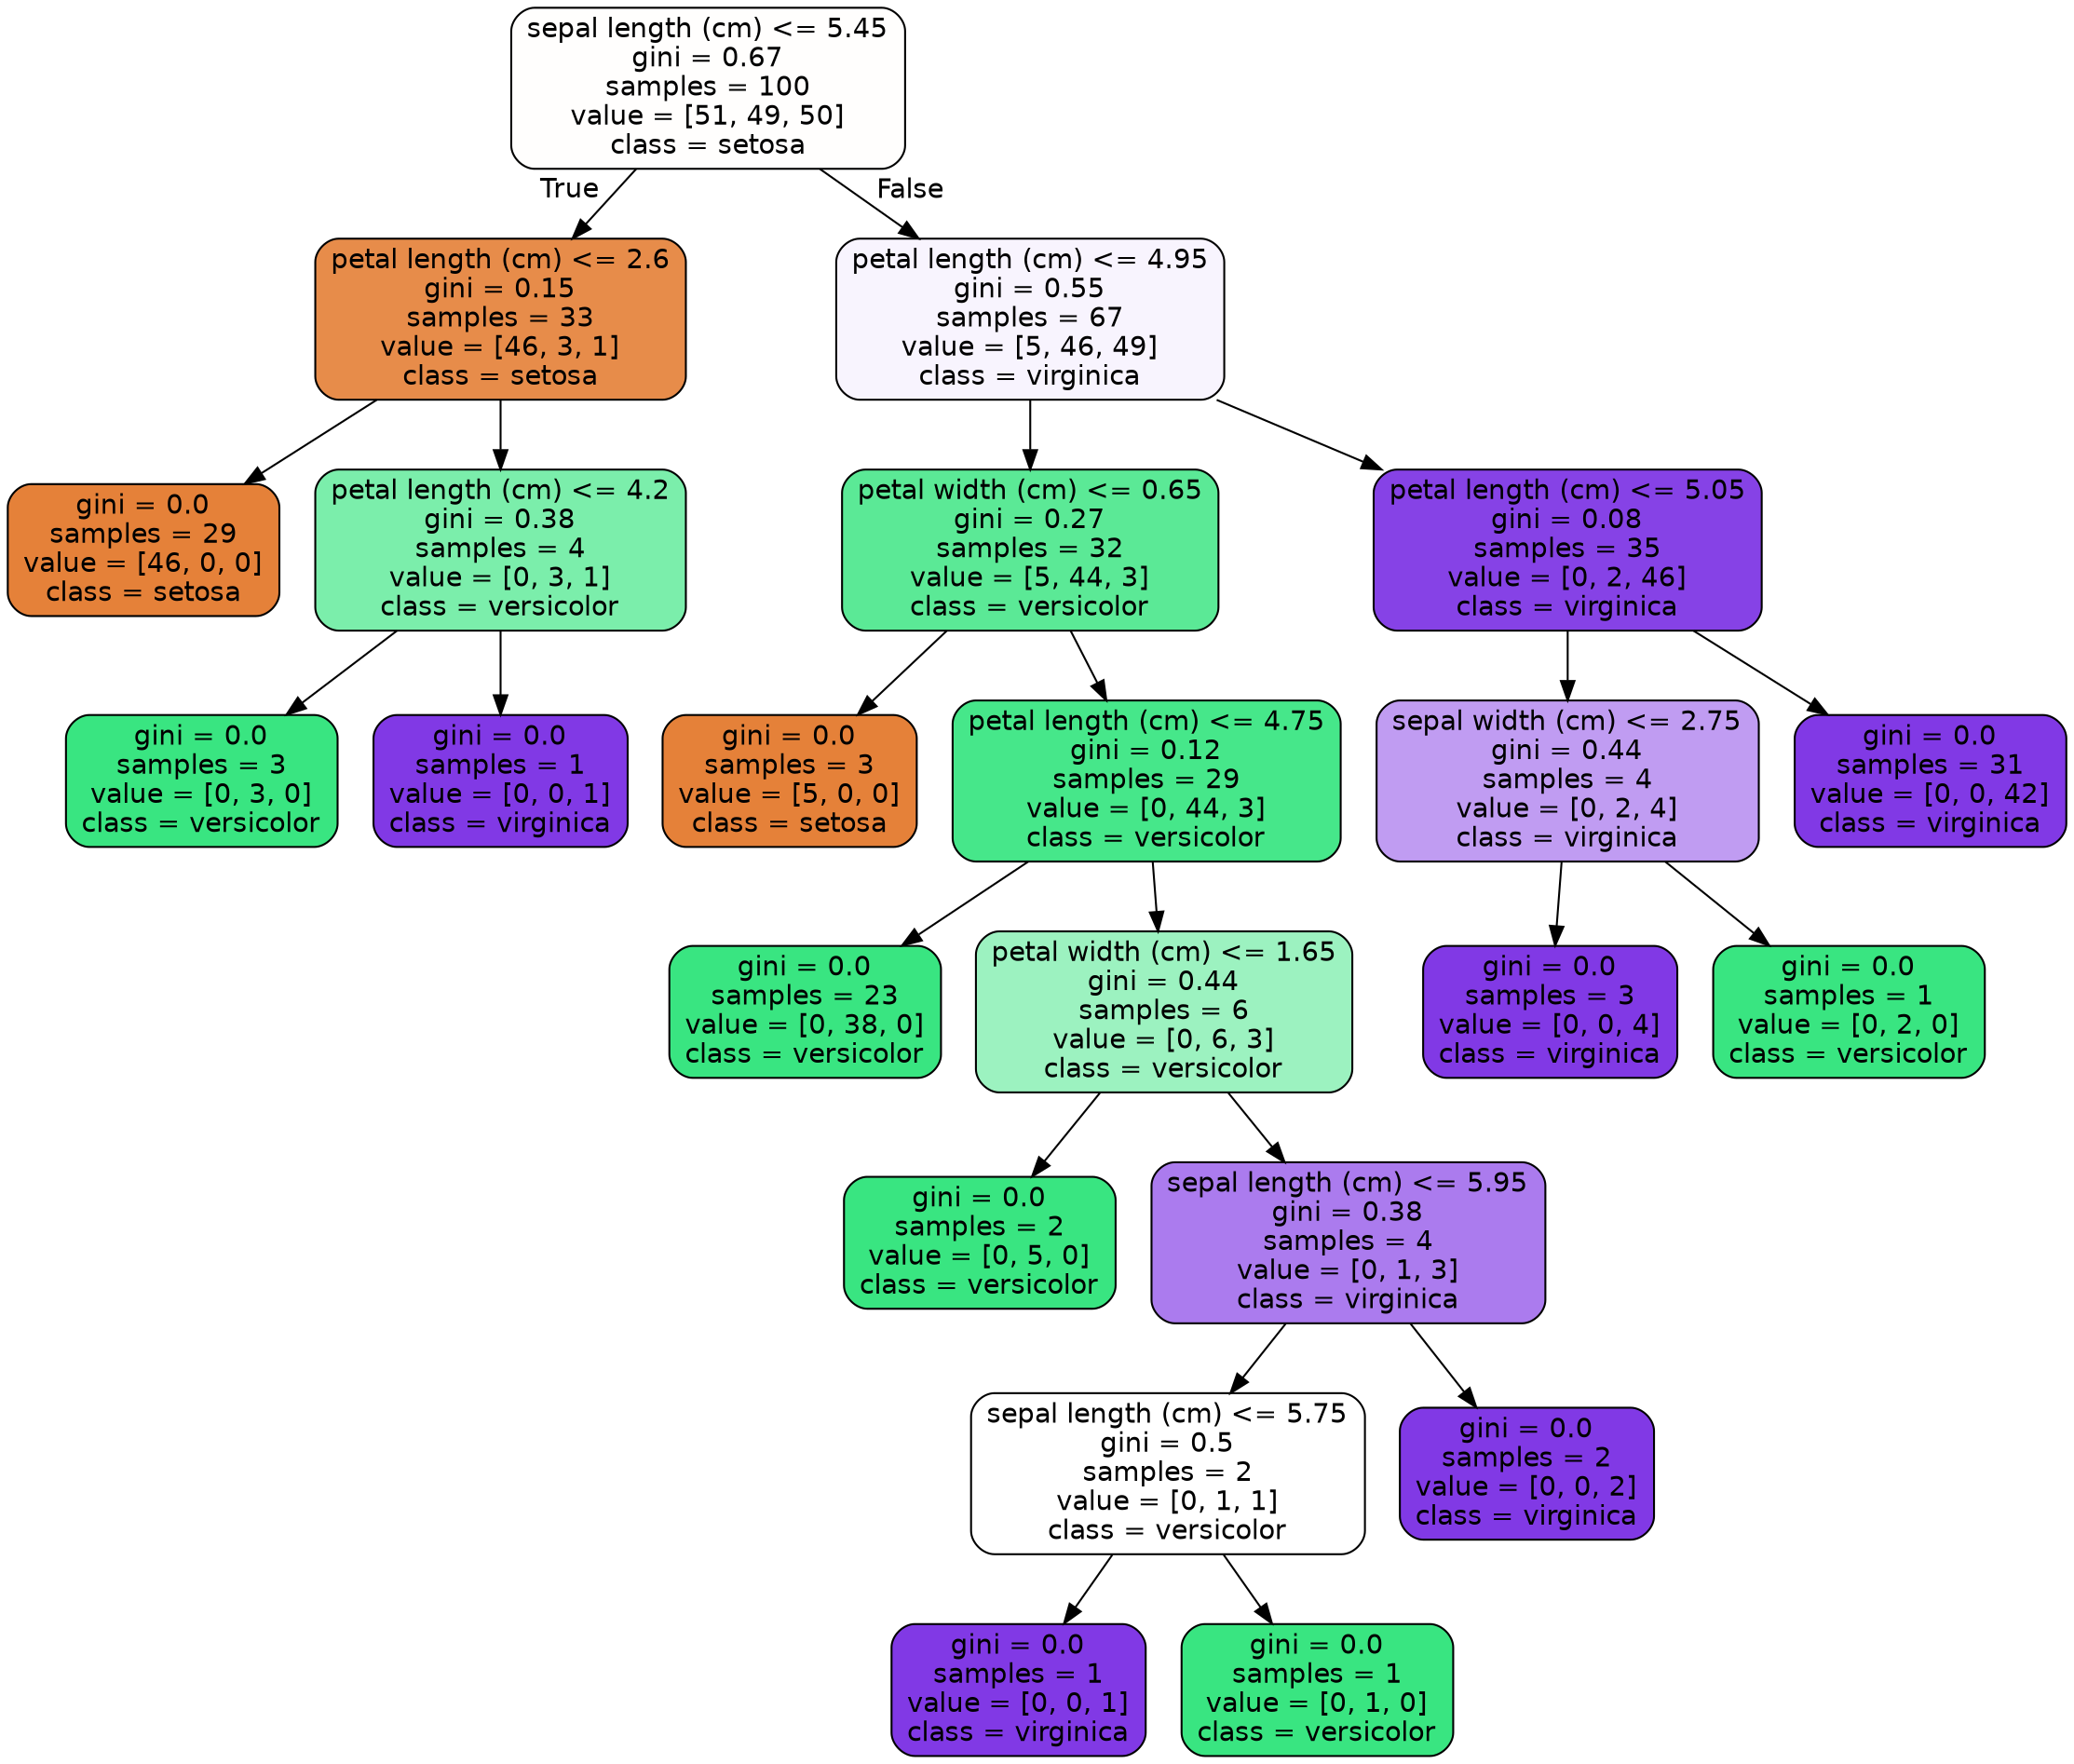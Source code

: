 digraph Tree {
node [shape=box, style="filled, rounded", color="black", fontname=helvetica] ;
edge [fontname=helvetica] ;
0 [label="sepal length (cm) <= 5.45\ngini = 0.67\nsamples = 100\nvalue = [51, 49, 50]\nclass = setosa", fillcolor="#fffefd"] ;
1 [label="petal length (cm) <= 2.6\ngini = 0.15\nsamples = 33\nvalue = [46, 3, 1]\nclass = setosa", fillcolor="#e78c4a"] ;
0 -> 1 [labeldistance=2.5, labelangle=45, headlabel="True"] ;
2 [label="gini = 0.0\nsamples = 29\nvalue = [46, 0, 0]\nclass = setosa", fillcolor="#e58139"] ;
1 -> 2 ;
3 [label="petal length (cm) <= 4.2\ngini = 0.38\nsamples = 4\nvalue = [0, 3, 1]\nclass = versicolor", fillcolor="#7beeab"] ;
1 -> 3 ;
4 [label="gini = 0.0\nsamples = 3\nvalue = [0, 3, 0]\nclass = versicolor", fillcolor="#39e581"] ;
3 -> 4 ;
5 [label="gini = 0.0\nsamples = 1\nvalue = [0, 0, 1]\nclass = virginica", fillcolor="#8139e5"] ;
3 -> 5 ;
6 [label="petal length (cm) <= 4.95\ngini = 0.55\nsamples = 67\nvalue = [5, 46, 49]\nclass = virginica", fillcolor="#f8f4fe"] ;
0 -> 6 [labeldistance=2.5, labelangle=-45, headlabel="False"] ;
7 [label="petal width (cm) <= 0.65\ngini = 0.27\nsamples = 32\nvalue = [5, 44, 3]\nclass = versicolor", fillcolor="#5be996"] ;
6 -> 7 ;
8 [label="gini = 0.0\nsamples = 3\nvalue = [5, 0, 0]\nclass = setosa", fillcolor="#e58139"] ;
7 -> 8 ;
9 [label="petal length (cm) <= 4.75\ngini = 0.12\nsamples = 29\nvalue = [0, 44, 3]\nclass = versicolor", fillcolor="#46e78a"] ;
7 -> 9 ;
10 [label="gini = 0.0\nsamples = 23\nvalue = [0, 38, 0]\nclass = versicolor", fillcolor="#39e581"] ;
9 -> 10 ;
11 [label="petal width (cm) <= 1.65\ngini = 0.44\nsamples = 6\nvalue = [0, 6, 3]\nclass = versicolor", fillcolor="#9cf2c0"] ;
9 -> 11 ;
12 [label="gini = 0.0\nsamples = 2\nvalue = [0, 5, 0]\nclass = versicolor", fillcolor="#39e581"] ;
11 -> 12 ;
13 [label="sepal length (cm) <= 5.95\ngini = 0.38\nsamples = 4\nvalue = [0, 1, 3]\nclass = virginica", fillcolor="#ab7bee"] ;
11 -> 13 ;
14 [label="sepal length (cm) <= 5.75\ngini = 0.5\nsamples = 2\nvalue = [0, 1, 1]\nclass = versicolor", fillcolor="#ffffff"] ;
13 -> 14 ;
15 [label="gini = 0.0\nsamples = 1\nvalue = [0, 0, 1]\nclass = virginica", fillcolor="#8139e5"] ;
14 -> 15 ;
16 [label="gini = 0.0\nsamples = 1\nvalue = [0, 1, 0]\nclass = versicolor", fillcolor="#39e581"] ;
14 -> 16 ;
17 [label="gini = 0.0\nsamples = 2\nvalue = [0, 0, 2]\nclass = virginica", fillcolor="#8139e5"] ;
13 -> 17 ;
18 [label="petal length (cm) <= 5.05\ngini = 0.08\nsamples = 35\nvalue = [0, 2, 46]\nclass = virginica", fillcolor="#8642e6"] ;
6 -> 18 ;
19 [label="sepal width (cm) <= 2.75\ngini = 0.44\nsamples = 4\nvalue = [0, 2, 4]\nclass = virginica", fillcolor="#c09cf2"] ;
18 -> 19 ;
20 [label="gini = 0.0\nsamples = 3\nvalue = [0, 0, 4]\nclass = virginica", fillcolor="#8139e5"] ;
19 -> 20 ;
21 [label="gini = 0.0\nsamples = 1\nvalue = [0, 2, 0]\nclass = versicolor", fillcolor="#39e581"] ;
19 -> 21 ;
22 [label="gini = 0.0\nsamples = 31\nvalue = [0, 0, 42]\nclass = virginica", fillcolor="#8139e5"] ;
18 -> 22 ;
}